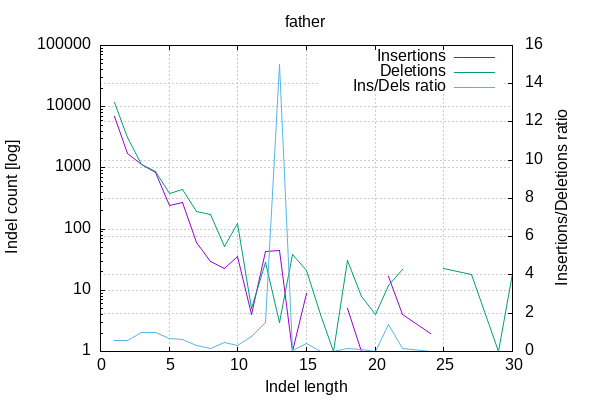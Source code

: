 
        set terminal png size 600,400 truecolor
        set output "./bamstat_plots/father-indel-dist.png"
        set grid xtics ytics y2tics back lc rgb "#cccccc"
        set style line 1 linetype 1  linecolor rgb "red"
        set style line 2 linetype 2  linecolor rgb "black"
        set style line 3 linetype 3  linecolor rgb "green"
        set style increment user
        set ylabel "Indel count [log]"
        set xlabel "Indel length"
        set y2label "Insertions/Deletions ratio"
        set log y
        set y2tics nomirror
        set ytics nomirror
        set title "father"
        plot '-' w l ti 'Insertions', '-' w l ti 'Deletions', '-' axes x1y2 w l ti "Ins/Dels ratio"
    1	6893
2	1750
3	1140
4	846
5	246
6	274
7	60
8	30
9	23
10	36
11	4
12	43
13	45
14	1
15	9
16	0
17	0
18	5
19	1
20	0
21	17
22	4
24	2
25	0
27	0
29	0
30	0
end
1	11667
2	3090
3	1120
4	859
5	375
6	450
7	195
8	172
9	51
10	125
11	5
12	28
13	3
14	38
15	21
16	4
17	1
18	31
19	8
20	4
21	12
22	22
24	0
25	23
27	18
29	1
30	19
end
1	0.590812
2	0.566343
3	1.017857
4	0.984866
5	0.656000
6	0.608889
7	0.307692
8	0.174419
9	0.450980
10	0.288000
11	0.800000
12	1.535714
13	15.000000
14	0.026316
15	0.428571
16	0.000000
17	0.000000
18	0.161290
19	0.125000
20	0.000000
21	1.416667
22	0.181818
24	0.000000
25	0.000000
27	0.000000
29	0.000000
30	0.000000
end
